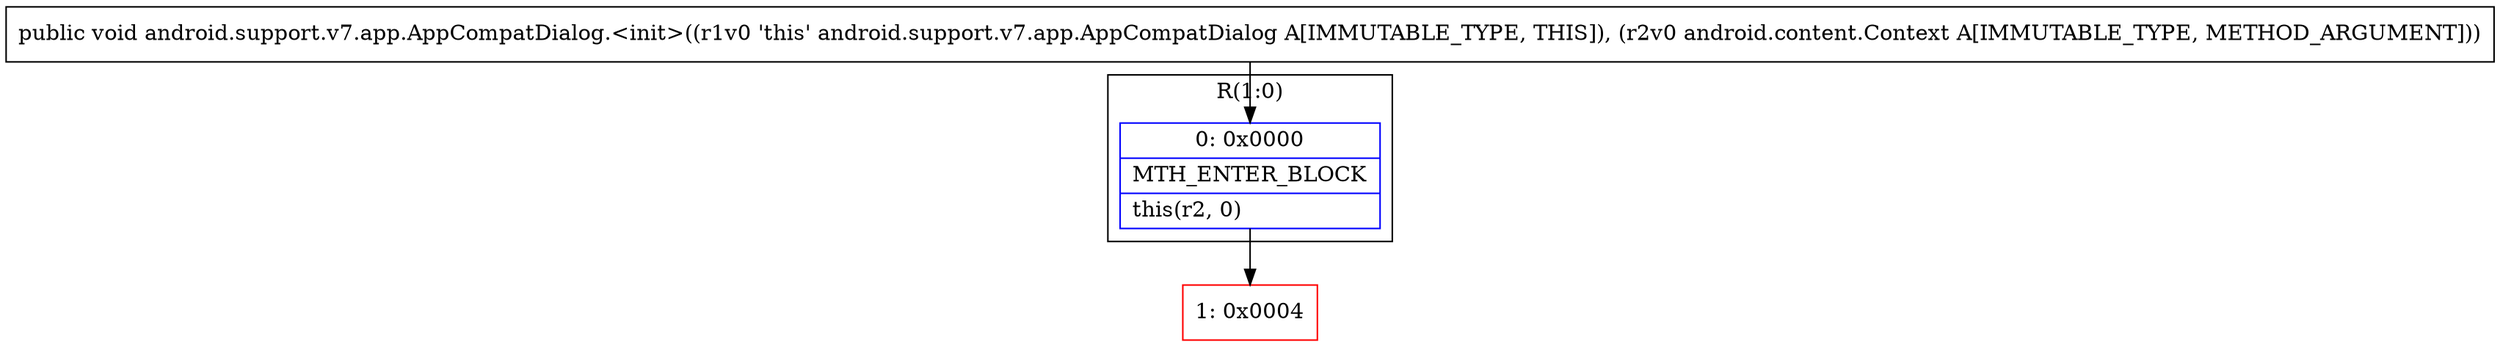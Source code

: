 digraph "CFG forandroid.support.v7.app.AppCompatDialog.\<init\>(Landroid\/content\/Context;)V" {
subgraph cluster_Region_1912444172 {
label = "R(1:0)";
node [shape=record,color=blue];
Node_0 [shape=record,label="{0\:\ 0x0000|MTH_ENTER_BLOCK\l|this(r2, 0)\l}"];
}
Node_1 [shape=record,color=red,label="{1\:\ 0x0004}"];
MethodNode[shape=record,label="{public void android.support.v7.app.AppCompatDialog.\<init\>((r1v0 'this' android.support.v7.app.AppCompatDialog A[IMMUTABLE_TYPE, THIS]), (r2v0 android.content.Context A[IMMUTABLE_TYPE, METHOD_ARGUMENT])) }"];
MethodNode -> Node_0;
Node_0 -> Node_1;
}

